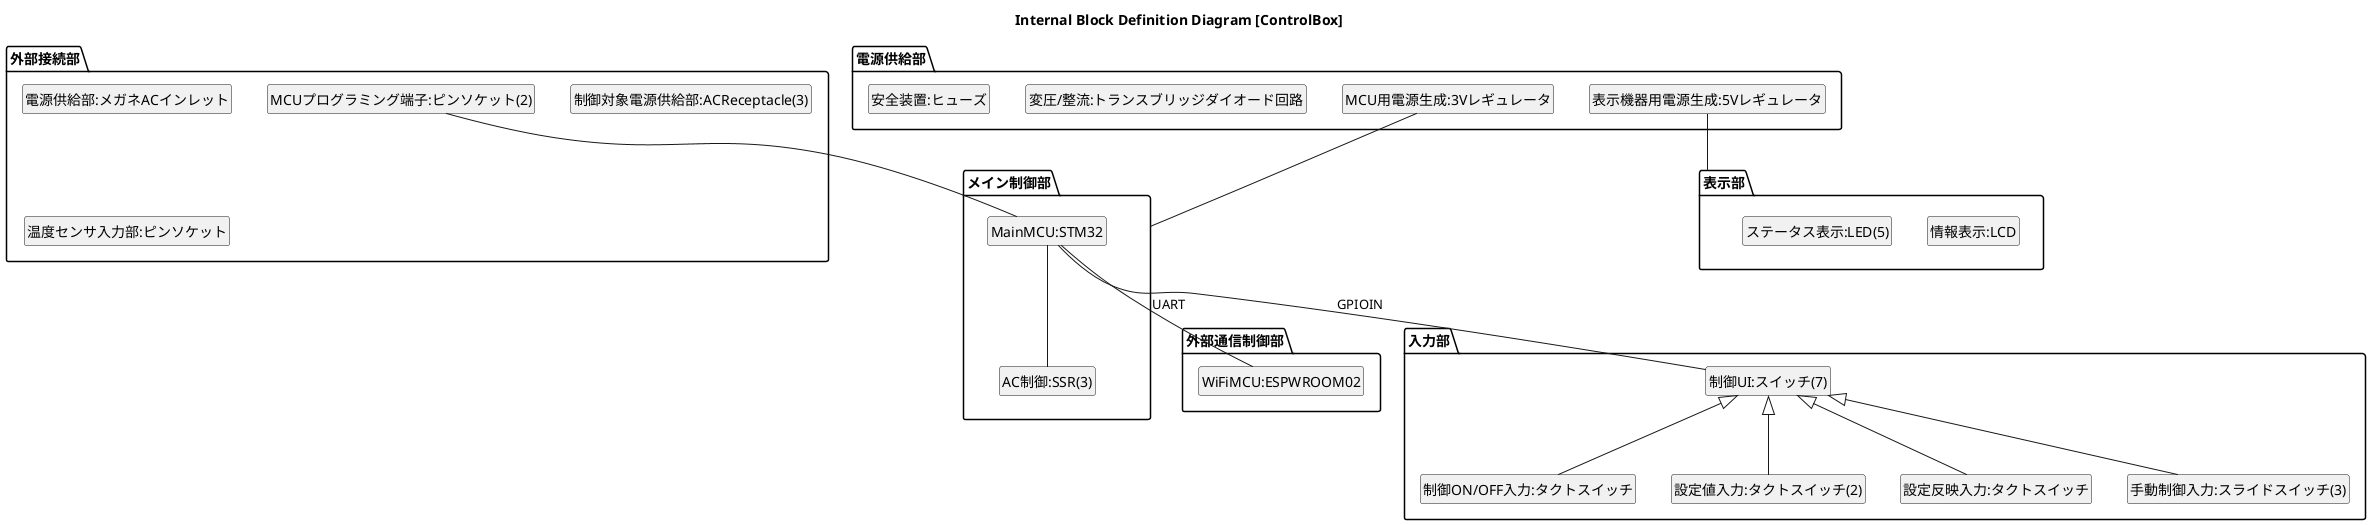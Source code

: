 @startuml

title Internal Block Definition Diagram [ControlBox]

hide circle
hide method
hide empty members

package "メイン制御部" as PackageMainControlUnit{
  class "MainMCU:STM32" as ClassMainMCU{
  }
  class "AC制御:SSR(3)" as ClassACControler{
  }

  ClassMainMCU -- ClassACControler
}
package "外部通信制御部"{
  class "WiFiMCU:ESPWROOM02" as ClassWiFiMCU{
  }
}
package "表示部" as PackageIndicator{
  class "情報表示:LCD" as ClassInformationIndicate{
  }
  class "ステータス表示:LED(5)" as ClassStatusIndicate{
  }
}
package "入力部"{
  class "制御UI:スイッチ(7)" as ClassControlUI{
  }
  class "制御ON/OFF入力:タクトスイッチ" as ClassONOFFInput{
  }
  class "設定値入力:タクトスイッチ(2)" as ClassSettingInput{
  }
  class "設定反映入力:タクトスイッチ" as ClassSettingReflect{
  }
  class "手動制御入力:スライドスイッチ(3)" as ClassManualSettingInput{
  }

  ClassControlUI <|-- ClassONOFFInput
  ClassControlUI <|-- ClassSettingInput
  ClassControlUI <|-- ClassSettingReflect
  ClassControlUI <|-- ClassManualSettingInput
}
package "電源供給部"{
  class "表示機器用電源生成:5Vレギュレータ" as ClassPowerSourceIndicator{
  }
  class "MCU用電源生成:3Vレギュレータ" as ClassPowerSourceMCU{
  }
  class "変圧/整流:トランスブリッジダイオード回路" as ClassTransformer{
  }
  class "安全装置:ヒューズ" as ClassSafetyDevice{
  }
}
package "外部接続部"{
  class "電源供給部:メガネACインレット" as ClassPowerSource{
  }
  class "制御対象電源供給部:ACReceptacle(3)" as ClassPeripheralPowerSource{
  }
  class "温度センサ入力部:ピンソケット" as ClassPeripheralInput{
  }
  class "MCUプログラミング端子:ピンソケット(2)" as ClassMCUProgrammingPin{
  }
}

ClassMainMCU -- ClassControlUI : GPIOIN
ClassMainMCU -- ClassWiFiMCU : UART

ClassPowerSourceIndicator -- PackageIndicator
ClassPowerSourceMCU -- PackageMainControlUnit

ClassMCUProgrammingPin -- ClassMainMCU
@enduml
